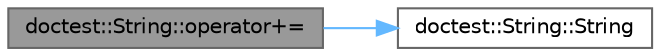 digraph "doctest::String::operator+="
{
 // LATEX_PDF_SIZE
  bgcolor="transparent";
  edge [fontname=Helvetica,fontsize=10,labelfontname=Helvetica,labelfontsize=10];
  node [fontname=Helvetica,fontsize=10,shape=box,height=0.2,width=0.4];
  rankdir="LR";
  Node1 [id="Node000001",label="doctest::String::operator+=",height=0.2,width=0.4,color="gray40", fillcolor="grey60", style="filled", fontcolor="black",tooltip=" "];
  Node1 -> Node2 [id="edge1_Node000001_Node000002",color="steelblue1",style="solid",tooltip=" "];
  Node2 [id="Node000002",label="doctest::String::String",height=0.2,width=0.4,color="grey40", fillcolor="white", style="filled",URL="$classdoctest_1_1_string.html#ab18d26f6c9e728c2fac77a501b8ca5f5",tooltip=" "];
}
